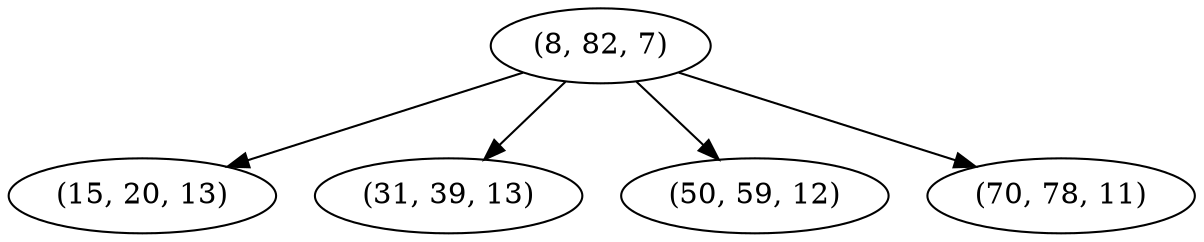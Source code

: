 digraph tree {
    "(8, 82, 7)";
    "(15, 20, 13)";
    "(31, 39, 13)";
    "(50, 59, 12)";
    "(70, 78, 11)";
    "(8, 82, 7)" -> "(15, 20, 13)";
    "(8, 82, 7)" -> "(31, 39, 13)";
    "(8, 82, 7)" -> "(50, 59, 12)";
    "(8, 82, 7)" -> "(70, 78, 11)";
}
